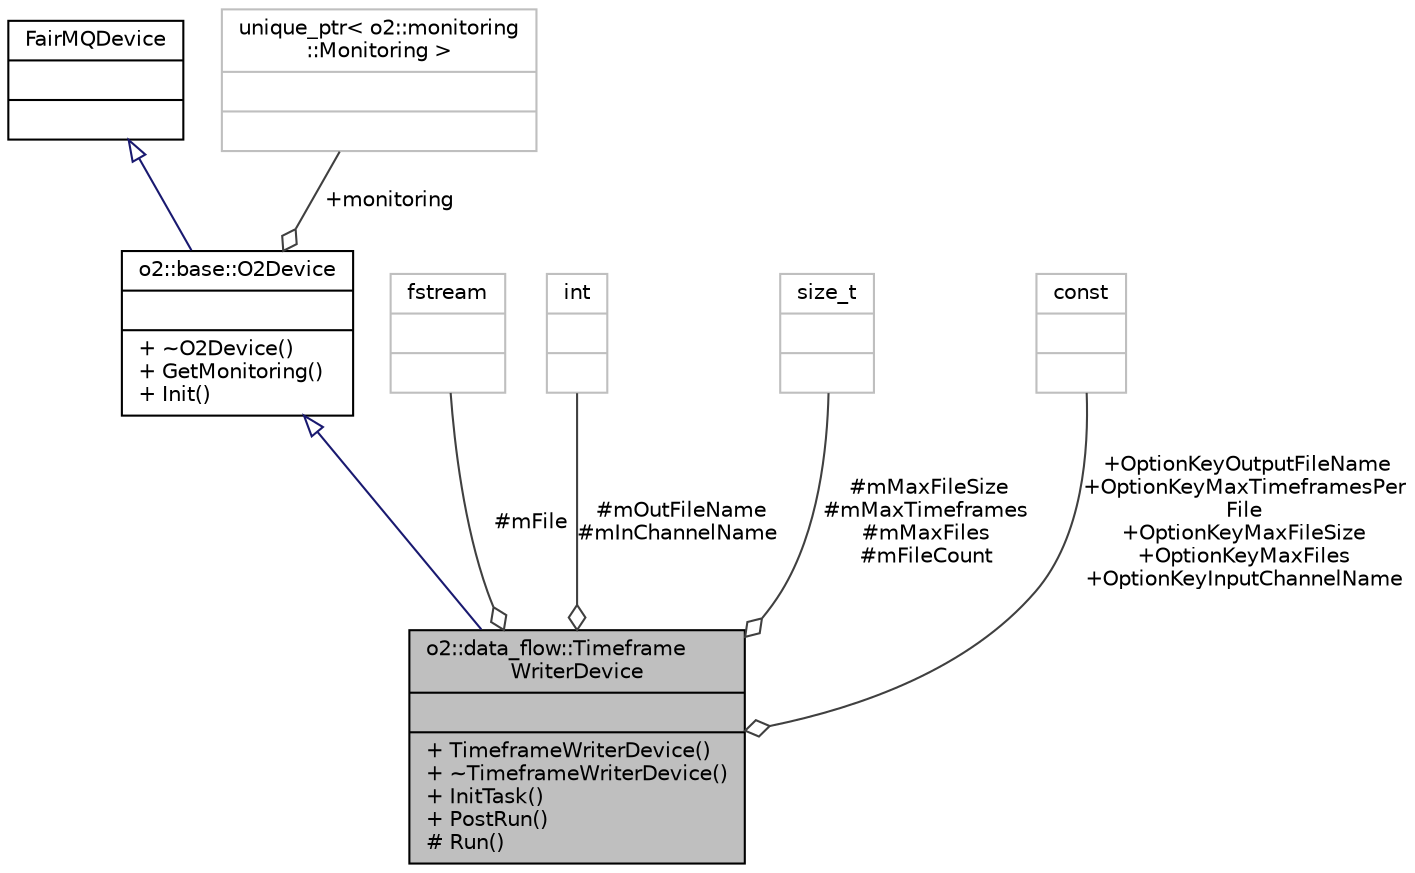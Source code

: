 digraph "o2::data_flow::TimeframeWriterDevice"
{
 // INTERACTIVE_SVG=YES
  bgcolor="transparent";
  edge [fontname="Helvetica",fontsize="10",labelfontname="Helvetica",labelfontsize="10"];
  node [fontname="Helvetica",fontsize="10",shape=record];
  Node1 [label="{o2::data_flow::Timeframe\lWriterDevice\n||+ TimeframeWriterDevice()\l+ ~TimeframeWriterDevice()\l+ InitTask()\l+ PostRun()\l# Run()\l}",height=0.2,width=0.4,color="black", fillcolor="grey75", style="filled", fontcolor="black"];
  Node2 -> Node1 [dir="back",color="midnightblue",fontsize="10",style="solid",arrowtail="onormal",fontname="Helvetica"];
  Node2 [label="{o2::base::O2Device\n||+ ~O2Device()\l+ GetMonitoring()\l+ Init()\l}",height=0.2,width=0.4,color="black",URL="$db/d18/classo2_1_1base_1_1O2Device.html"];
  Node3 -> Node2 [dir="back",color="midnightblue",fontsize="10",style="solid",arrowtail="onormal",fontname="Helvetica"];
  Node3 [label="{FairMQDevice\n||}",height=0.2,width=0.4,color="black",URL="$db/dfe/classFairMQDevice.html"];
  Node4 -> Node2 [color="grey25",fontsize="10",style="solid",label=" +monitoring" ,arrowhead="odiamond",fontname="Helvetica"];
  Node4 [label="{unique_ptr\< o2::monitoring\l::Monitoring \>\n||}",height=0.2,width=0.4,color="grey75"];
  Node5 -> Node1 [color="grey25",fontsize="10",style="solid",label=" #mFile" ,arrowhead="odiamond",fontname="Helvetica"];
  Node5 [label="{fstream\n||}",height=0.2,width=0.4,color="grey75"];
  Node6 -> Node1 [color="grey25",fontsize="10",style="solid",label=" #mOutFileName\n#mInChannelName" ,arrowhead="odiamond",fontname="Helvetica"];
  Node6 [label="{int\n||}",height=0.2,width=0.4,color="grey75"];
  Node7 -> Node1 [color="grey25",fontsize="10",style="solid",label=" #mMaxFileSize\n#mMaxTimeframes\n#mMaxFiles\n#mFileCount" ,arrowhead="odiamond",fontname="Helvetica"];
  Node7 [label="{size_t\n||}",height=0.2,width=0.4,color="grey75"];
  Node8 -> Node1 [color="grey25",fontsize="10",style="solid",label=" +OptionKeyOutputFileName\n+OptionKeyMaxTimeframesPer\lFile\n+OptionKeyMaxFileSize\n+OptionKeyMaxFiles\n+OptionKeyInputChannelName" ,arrowhead="odiamond",fontname="Helvetica"];
  Node8 [label="{const\n||}",height=0.2,width=0.4,color="grey75"];
}

